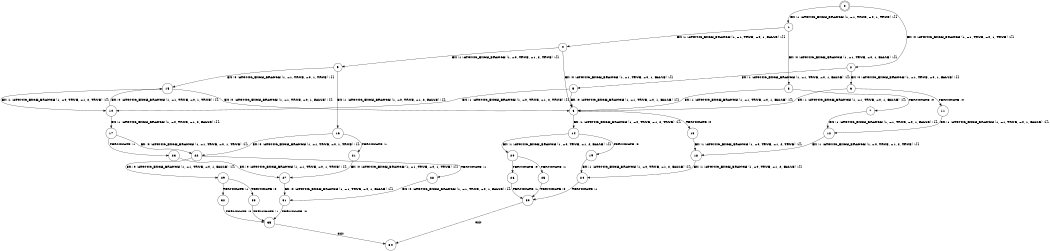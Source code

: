 digraph BCG {
size = "7, 10.5";
center = TRUE;
node [shape = circle];
0 [peripheries = 2];
0 -> 1 [label = "EX !1 !ATOMIC_EXCH_BRANCH (1, +1, TRUE, +0, 1, TRUE) !{}"];
0 -> 2 [label = "EX !0 !ATOMIC_EXCH_BRANCH (1, +1, TRUE, +0, 1, TRUE) !{}"];
1 -> 3 [label = "EX !0 !ATOMIC_EXCH_BRANCH (1, +1, TRUE, +0, 1, FALSE) !{}"];
1 -> 4 [label = "EX !1 !ATOMIC_EXCH_BRANCH (1, +1, TRUE, +0, 1, FALSE) !{}"];
2 -> 5 [label = "EX !1 !ATOMIC_EXCH_BRANCH (1, +1, TRUE, +0, 1, FALSE) !{}"];
2 -> 6 [label = "EX !0 !ATOMIC_EXCH_BRANCH (1, +1, TRUE, +0, 1, FALSE) !{}"];
3 -> 7 [label = "TERMINATE !0"];
3 -> 8 [label = "EX !1 !ATOMIC_EXCH_BRANCH (1, +1, TRUE, +0, 1, FALSE) !{}"];
4 -> 8 [label = "EX !0 !ATOMIC_EXCH_BRANCH (1, +1, TRUE, +0, 1, FALSE) !{}"];
4 -> 9 [label = "EX !1 !ATOMIC_EXCH_BRANCH (1, +0, TRUE, +1, 2, TRUE) !{}"];
5 -> 10 [label = "EX !1 !ATOMIC_EXCH_BRANCH (1, +0, TRUE, +1, 2, TRUE) !{}"];
5 -> 8 [label = "EX !0 !ATOMIC_EXCH_BRANCH (1, +1, TRUE, +0, 1, FALSE) !{}"];
6 -> 11 [label = "TERMINATE !0"];
6 -> 8 [label = "EX !1 !ATOMIC_EXCH_BRANCH (1, +1, TRUE, +0, 1, FALSE) !{}"];
7 -> 12 [label = "EX !1 !ATOMIC_EXCH_BRANCH (1, +1, TRUE, +0, 1, FALSE) !{}"];
8 -> 13 [label = "TERMINATE !0"];
8 -> 14 [label = "EX !1 !ATOMIC_EXCH_BRANCH (1, +0, TRUE, +1, 2, TRUE) !{}"];
9 -> 15 [label = "EX !0 !ATOMIC_EXCH_BRANCH (1, +1, TRUE, +0, 1, TRUE) !{}"];
9 -> 16 [label = "EX !1 !ATOMIC_EXCH_BRANCH (1, +0, TRUE, +1, 2, FALSE) !{}"];
10 -> 17 [label = "EX !1 !ATOMIC_EXCH_BRANCH (1, +0, TRUE, +1, 2, FALSE) !{}"];
10 -> 15 [label = "EX !0 !ATOMIC_EXCH_BRANCH (1, +1, TRUE, +0, 1, TRUE) !{}"];
11 -> 12 [label = "EX !1 !ATOMIC_EXCH_BRANCH (1, +1, TRUE, +0, 1, FALSE) !{}"];
12 -> 18 [label = "EX !1 !ATOMIC_EXCH_BRANCH (1, +0, TRUE, +1, 2, TRUE) !{}"];
13 -> 18 [label = "EX !1 !ATOMIC_EXCH_BRANCH (1, +0, TRUE, +1, 2, TRUE) !{}"];
14 -> 19 [label = "TERMINATE !0"];
14 -> 20 [label = "EX !1 !ATOMIC_EXCH_BRANCH (1, +0, TRUE, +1, 2, FALSE) !{}"];
15 -> 10 [label = "EX !1 !ATOMIC_EXCH_BRANCH (1, +0, TRUE, +1, 2, TRUE) !{}"];
15 -> 8 [label = "EX !0 !ATOMIC_EXCH_BRANCH (1, +1, TRUE, +0, 1, FALSE) !{}"];
16 -> 21 [label = "TERMINATE !1"];
16 -> 22 [label = "EX !0 !ATOMIC_EXCH_BRANCH (1, +1, TRUE, +0, 1, TRUE) !{}"];
17 -> 23 [label = "TERMINATE !1"];
17 -> 22 [label = "EX !0 !ATOMIC_EXCH_BRANCH (1, +1, TRUE, +0, 1, TRUE) !{}"];
18 -> 24 [label = "EX !1 !ATOMIC_EXCH_BRANCH (1, +0, TRUE, +1, 2, FALSE) !{}"];
19 -> 24 [label = "EX !1 !ATOMIC_EXCH_BRANCH (1, +0, TRUE, +1, 2, FALSE) !{}"];
20 -> 25 [label = "TERMINATE !1"];
20 -> 26 [label = "TERMINATE !0"];
21 -> 27 [label = "EX !0 !ATOMIC_EXCH_BRANCH (1, +1, TRUE, +0, 1, TRUE) !{}"];
22 -> 28 [label = "TERMINATE !1"];
22 -> 29 [label = "EX !0 !ATOMIC_EXCH_BRANCH (1, +1, TRUE, +0, 1, FALSE) !{}"];
23 -> 27 [label = "EX !0 !ATOMIC_EXCH_BRANCH (1, +1, TRUE, +0, 1, TRUE) !{}"];
24 -> 30 [label = "TERMINATE !1"];
25 -> 30 [label = "TERMINATE !0"];
26 -> 30 [label = "TERMINATE !1"];
27 -> 31 [label = "EX !0 !ATOMIC_EXCH_BRANCH (1, +1, TRUE, +0, 1, FALSE) !{}"];
28 -> 31 [label = "EX !0 !ATOMIC_EXCH_BRANCH (1, +1, TRUE, +0, 1, FALSE) !{}"];
29 -> 32 [label = "TERMINATE !1"];
29 -> 33 [label = "TERMINATE !0"];
30 -> 34 [label = "exit"];
31 -> 35 [label = "TERMINATE !0"];
32 -> 35 [label = "TERMINATE !0"];
33 -> 35 [label = "TERMINATE !1"];
35 -> 34 [label = "exit"];
}
